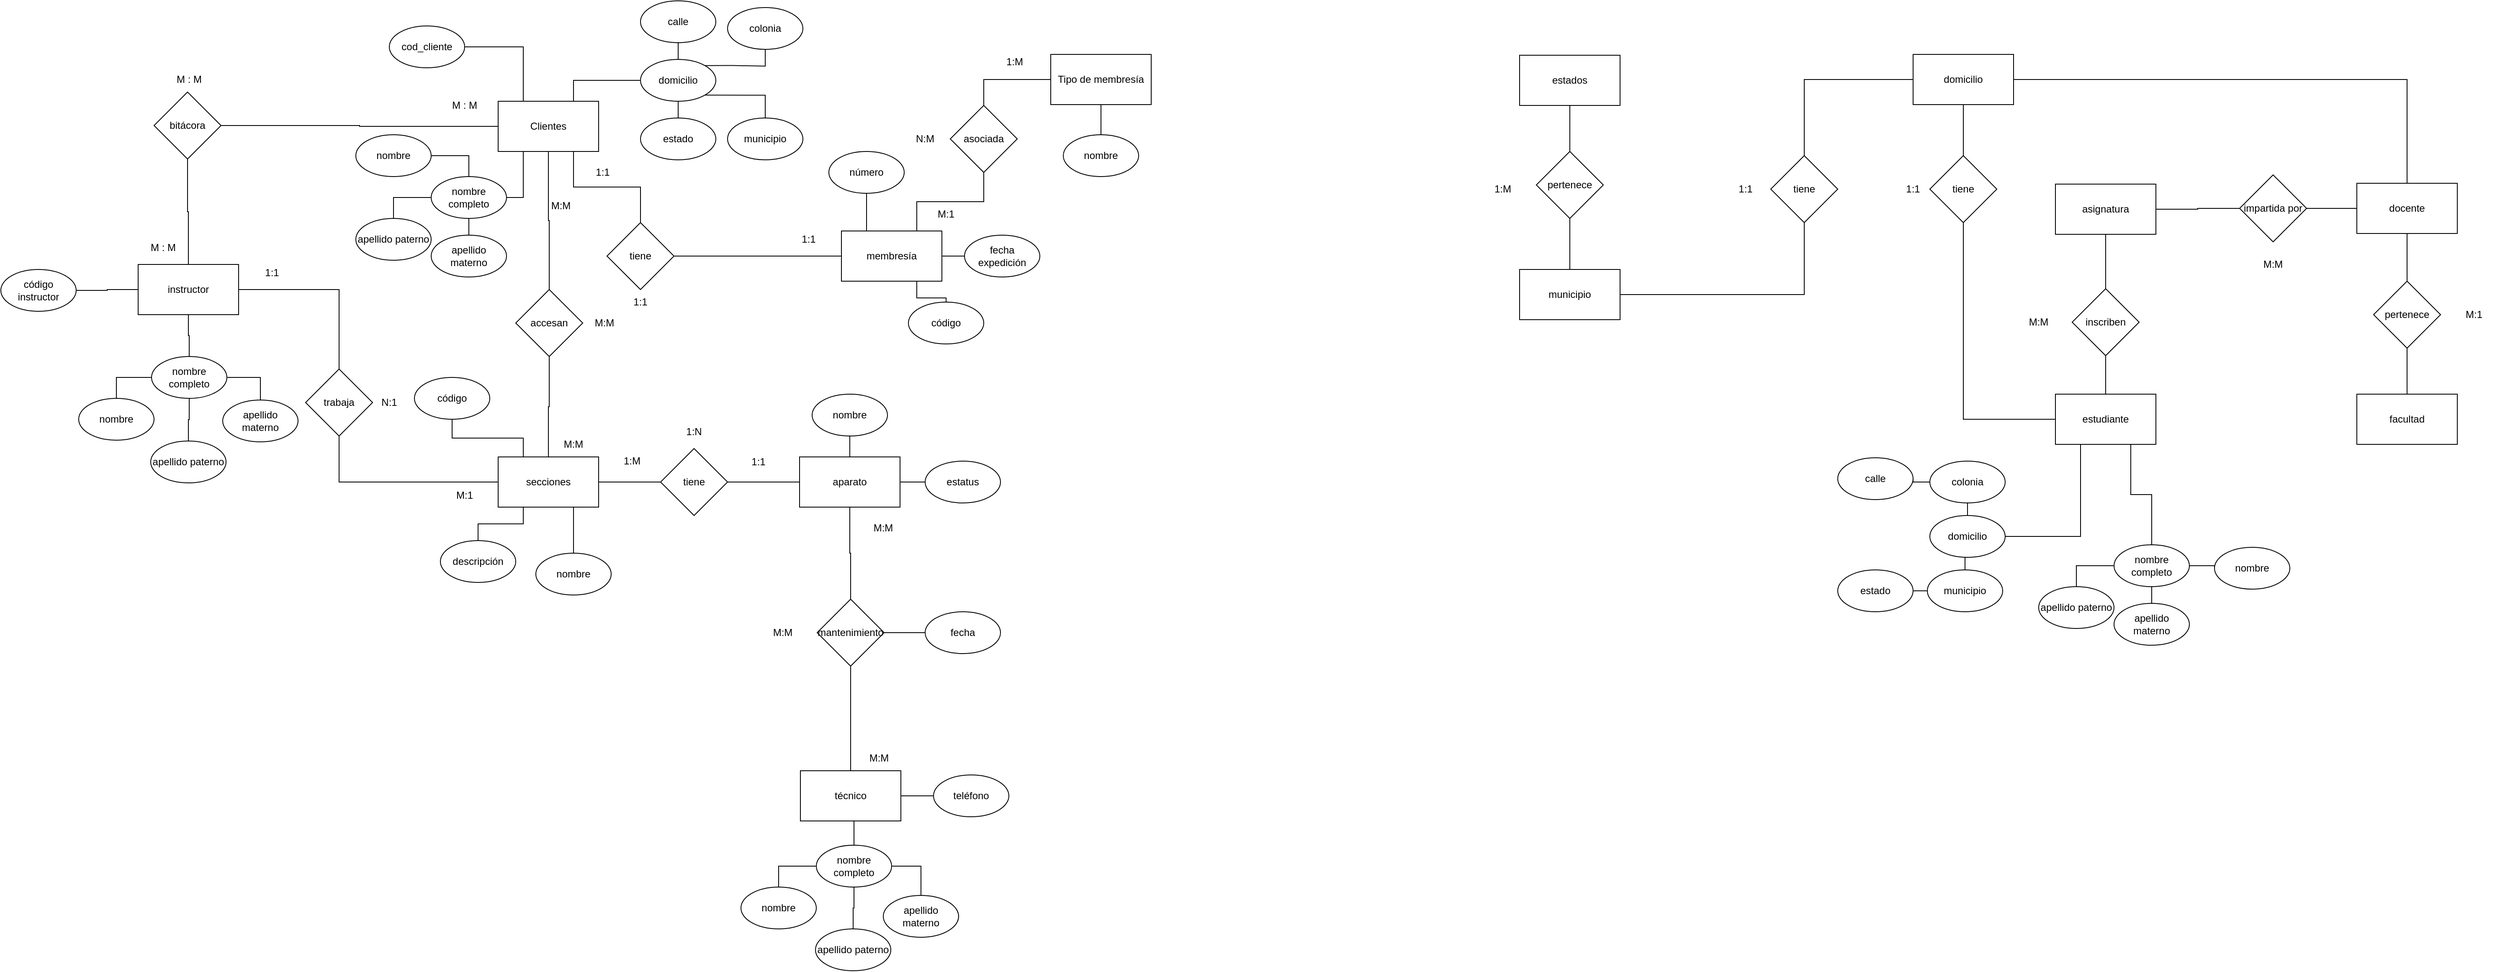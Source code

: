 <mxfile version="21.8.0" type="github">
  <diagram name="Página-1" id="7YKBeNeSrd8kUBBIa9eB">
    <mxGraphModel dx="2087" dy="755" grid="1" gridSize="10" guides="1" tooltips="1" connect="1" arrows="1" fold="1" page="1" pageScale="1" pageWidth="827" pageHeight="1169" math="0" shadow="0">
      <root>
        <mxCell id="0" />
        <mxCell id="1" parent="0" />
        <mxCell id="PtaKLUcaH2gsu1UjFtLx-31" style="edgeStyle=orthogonalEdgeStyle;rounded=0;orthogonalLoop=1;jettySize=auto;html=1;exitX=0.25;exitY=0;exitDx=0;exitDy=0;entryX=1;entryY=0.5;entryDx=0;entryDy=0;endArrow=none;endFill=0;" edge="1" parent="1" source="PtaKLUcaH2gsu1UjFtLx-1" target="PtaKLUcaH2gsu1UjFtLx-2">
          <mxGeometry relative="1" as="geometry" />
        </mxCell>
        <mxCell id="PtaKLUcaH2gsu1UjFtLx-32" style="edgeStyle=orthogonalEdgeStyle;rounded=0;orthogonalLoop=1;jettySize=auto;html=1;exitX=0.75;exitY=0;exitDx=0;exitDy=0;entryX=0;entryY=0.5;entryDx=0;entryDy=0;endArrow=none;endFill=0;" edge="1" parent="1" source="PtaKLUcaH2gsu1UjFtLx-1" target="PtaKLUcaH2gsu1UjFtLx-3">
          <mxGeometry relative="1" as="geometry" />
        </mxCell>
        <mxCell id="PtaKLUcaH2gsu1UjFtLx-37" style="edgeStyle=orthogonalEdgeStyle;rounded=0;orthogonalLoop=1;jettySize=auto;html=1;exitX=0.25;exitY=1;exitDx=0;exitDy=0;entryX=1;entryY=0.5;entryDx=0;entryDy=0;endArrow=none;endFill=0;" edge="1" parent="1" source="PtaKLUcaH2gsu1UjFtLx-1" target="PtaKLUcaH2gsu1UjFtLx-8">
          <mxGeometry relative="1" as="geometry" />
        </mxCell>
        <mxCell id="PtaKLUcaH2gsu1UjFtLx-42" style="edgeStyle=orthogonalEdgeStyle;rounded=0;orthogonalLoop=1;jettySize=auto;html=1;exitX=0.75;exitY=1;exitDx=0;exitDy=0;entryX=0.5;entryY=0;entryDx=0;entryDy=0;endArrow=none;endFill=0;" edge="1" parent="1" source="PtaKLUcaH2gsu1UjFtLx-1" target="PtaKLUcaH2gsu1UjFtLx-41">
          <mxGeometry relative="1" as="geometry" />
        </mxCell>
        <mxCell id="PtaKLUcaH2gsu1UjFtLx-107" style="edgeStyle=orthogonalEdgeStyle;rounded=0;orthogonalLoop=1;jettySize=auto;html=1;exitX=0;exitY=0.5;exitDx=0;exitDy=0;entryX=1;entryY=0.5;entryDx=0;entryDy=0;endArrow=none;endFill=0;" edge="1" parent="1" source="PtaKLUcaH2gsu1UjFtLx-1" target="PtaKLUcaH2gsu1UjFtLx-106">
          <mxGeometry relative="1" as="geometry" />
        </mxCell>
        <mxCell id="PtaKLUcaH2gsu1UjFtLx-1" value="Clientes" style="rounded=0;whiteSpace=wrap;html=1;" vertex="1" parent="1">
          <mxGeometry x="180" y="130" width="120" height="60" as="geometry" />
        </mxCell>
        <mxCell id="PtaKLUcaH2gsu1UjFtLx-2" value="cod_cliente" style="ellipse;whiteSpace=wrap;html=1;" vertex="1" parent="1">
          <mxGeometry x="50" y="40" width="90" height="50" as="geometry" />
        </mxCell>
        <mxCell id="PtaKLUcaH2gsu1UjFtLx-34" style="edgeStyle=orthogonalEdgeStyle;rounded=0;orthogonalLoop=1;jettySize=auto;html=1;exitX=0.5;exitY=1;exitDx=0;exitDy=0;entryX=0.5;entryY=0;entryDx=0;entryDy=0;endArrow=none;endFill=0;" edge="1" parent="1" source="PtaKLUcaH2gsu1UjFtLx-3" target="PtaKLUcaH2gsu1UjFtLx-7">
          <mxGeometry relative="1" as="geometry" />
        </mxCell>
        <mxCell id="PtaKLUcaH2gsu1UjFtLx-35" style="edgeStyle=orthogonalEdgeStyle;rounded=0;orthogonalLoop=1;jettySize=auto;html=1;exitX=1;exitY=0;exitDx=0;exitDy=0;entryX=0.5;entryY=1;entryDx=0;entryDy=0;endArrow=none;endFill=0;" edge="1" parent="1" source="PtaKLUcaH2gsu1UjFtLx-3" target="PtaKLUcaH2gsu1UjFtLx-5">
          <mxGeometry relative="1" as="geometry" />
        </mxCell>
        <mxCell id="PtaKLUcaH2gsu1UjFtLx-36" style="edgeStyle=orthogonalEdgeStyle;rounded=0;orthogonalLoop=1;jettySize=auto;html=1;exitX=1;exitY=1;exitDx=0;exitDy=0;entryX=0.5;entryY=0;entryDx=0;entryDy=0;endArrow=none;endFill=0;" edge="1" parent="1" source="PtaKLUcaH2gsu1UjFtLx-3" target="PtaKLUcaH2gsu1UjFtLx-6">
          <mxGeometry relative="1" as="geometry" />
        </mxCell>
        <mxCell id="PtaKLUcaH2gsu1UjFtLx-3" value="domicilio" style="ellipse;whiteSpace=wrap;html=1;" vertex="1" parent="1">
          <mxGeometry x="350" y="80" width="90" height="50" as="geometry" />
        </mxCell>
        <mxCell id="PtaKLUcaH2gsu1UjFtLx-33" style="edgeStyle=orthogonalEdgeStyle;rounded=0;orthogonalLoop=1;jettySize=auto;html=1;exitX=0.5;exitY=1;exitDx=0;exitDy=0;entryX=0.5;entryY=0;entryDx=0;entryDy=0;endArrow=none;endFill=0;" edge="1" parent="1" source="PtaKLUcaH2gsu1UjFtLx-4" target="PtaKLUcaH2gsu1UjFtLx-3">
          <mxGeometry relative="1" as="geometry" />
        </mxCell>
        <mxCell id="PtaKLUcaH2gsu1UjFtLx-4" value="calle" style="ellipse;whiteSpace=wrap;html=1;" vertex="1" parent="1">
          <mxGeometry x="350" y="10" width="90" height="50" as="geometry" />
        </mxCell>
        <mxCell id="PtaKLUcaH2gsu1UjFtLx-5" value="colonia" style="ellipse;whiteSpace=wrap;html=1;" vertex="1" parent="1">
          <mxGeometry x="454" y="18" width="90" height="50" as="geometry" />
        </mxCell>
        <mxCell id="PtaKLUcaH2gsu1UjFtLx-6" value="municipio" style="ellipse;whiteSpace=wrap;html=1;" vertex="1" parent="1">
          <mxGeometry x="454" y="150" width="90" height="50" as="geometry" />
        </mxCell>
        <mxCell id="PtaKLUcaH2gsu1UjFtLx-7" value="estado" style="ellipse;whiteSpace=wrap;html=1;" vertex="1" parent="1">
          <mxGeometry x="350" y="150" width="90" height="50" as="geometry" />
        </mxCell>
        <mxCell id="PtaKLUcaH2gsu1UjFtLx-39" style="edgeStyle=orthogonalEdgeStyle;rounded=0;orthogonalLoop=1;jettySize=auto;html=1;exitX=0;exitY=0.5;exitDx=0;exitDy=0;endArrow=none;endFill=0;" edge="1" parent="1" source="PtaKLUcaH2gsu1UjFtLx-8" target="PtaKLUcaH2gsu1UjFtLx-10">
          <mxGeometry relative="1" as="geometry" />
        </mxCell>
        <mxCell id="PtaKLUcaH2gsu1UjFtLx-40" style="edgeStyle=orthogonalEdgeStyle;rounded=0;orthogonalLoop=1;jettySize=auto;html=1;exitX=0.5;exitY=1;exitDx=0;exitDy=0;entryX=0.5;entryY=0;entryDx=0;entryDy=0;endArrow=none;endFill=0;" edge="1" parent="1" source="PtaKLUcaH2gsu1UjFtLx-8" target="PtaKLUcaH2gsu1UjFtLx-11">
          <mxGeometry relative="1" as="geometry" />
        </mxCell>
        <mxCell id="PtaKLUcaH2gsu1UjFtLx-8" value="nombre completo" style="ellipse;whiteSpace=wrap;html=1;" vertex="1" parent="1">
          <mxGeometry x="100" y="220" width="90" height="50" as="geometry" />
        </mxCell>
        <mxCell id="PtaKLUcaH2gsu1UjFtLx-38" style="edgeStyle=orthogonalEdgeStyle;rounded=0;orthogonalLoop=1;jettySize=auto;html=1;exitX=1;exitY=0.5;exitDx=0;exitDy=0;entryX=0.5;entryY=0;entryDx=0;entryDy=0;endArrow=none;endFill=0;" edge="1" parent="1" source="PtaKLUcaH2gsu1UjFtLx-9" target="PtaKLUcaH2gsu1UjFtLx-8">
          <mxGeometry relative="1" as="geometry" />
        </mxCell>
        <mxCell id="PtaKLUcaH2gsu1UjFtLx-9" value="nombre" style="ellipse;whiteSpace=wrap;html=1;" vertex="1" parent="1">
          <mxGeometry x="10" y="170" width="90" height="50" as="geometry" />
        </mxCell>
        <mxCell id="PtaKLUcaH2gsu1UjFtLx-10" value="apellido paterno" style="ellipse;whiteSpace=wrap;html=1;" vertex="1" parent="1">
          <mxGeometry x="10" y="270" width="90" height="50" as="geometry" />
        </mxCell>
        <mxCell id="PtaKLUcaH2gsu1UjFtLx-11" value="apellido materno" style="ellipse;whiteSpace=wrap;html=1;" vertex="1" parent="1">
          <mxGeometry x="100" y="290" width="90" height="50" as="geometry" />
        </mxCell>
        <mxCell id="PtaKLUcaH2gsu1UjFtLx-47" style="edgeStyle=orthogonalEdgeStyle;rounded=0;orthogonalLoop=1;jettySize=auto;html=1;exitX=1;exitY=0.5;exitDx=0;exitDy=0;entryX=0;entryY=0.5;entryDx=0;entryDy=0;endArrow=none;endFill=0;" edge="1" parent="1" source="PtaKLUcaH2gsu1UjFtLx-12" target="PtaKLUcaH2gsu1UjFtLx-14">
          <mxGeometry relative="1" as="geometry" />
        </mxCell>
        <mxCell id="PtaKLUcaH2gsu1UjFtLx-48" style="edgeStyle=orthogonalEdgeStyle;rounded=0;orthogonalLoop=1;jettySize=auto;html=1;exitX=0.75;exitY=1;exitDx=0;exitDy=0;endArrow=none;endFill=0;" edge="1" parent="1" source="PtaKLUcaH2gsu1UjFtLx-12" target="PtaKLUcaH2gsu1UjFtLx-21">
          <mxGeometry relative="1" as="geometry" />
        </mxCell>
        <mxCell id="PtaKLUcaH2gsu1UjFtLx-12" value="membresía" style="rounded=0;whiteSpace=wrap;html=1;" vertex="1" parent="1">
          <mxGeometry x="590" y="285" width="120" height="60" as="geometry" />
        </mxCell>
        <mxCell id="PtaKLUcaH2gsu1UjFtLx-45" style="edgeStyle=orthogonalEdgeStyle;rounded=0;orthogonalLoop=1;jettySize=auto;html=1;exitX=0.5;exitY=1;exitDx=0;exitDy=0;entryX=0.25;entryY=0;entryDx=0;entryDy=0;endArrow=none;endFill=0;" edge="1" parent="1" source="PtaKLUcaH2gsu1UjFtLx-13" target="PtaKLUcaH2gsu1UjFtLx-12">
          <mxGeometry relative="1" as="geometry" />
        </mxCell>
        <mxCell id="PtaKLUcaH2gsu1UjFtLx-13" value="número" style="ellipse;whiteSpace=wrap;html=1;" vertex="1" parent="1">
          <mxGeometry x="575" y="190" width="90" height="50" as="geometry" />
        </mxCell>
        <mxCell id="PtaKLUcaH2gsu1UjFtLx-14" value="fecha expedición" style="ellipse;whiteSpace=wrap;html=1;" vertex="1" parent="1">
          <mxGeometry x="737" y="290" width="90" height="50" as="geometry" />
        </mxCell>
        <mxCell id="PtaKLUcaH2gsu1UjFtLx-60" style="edgeStyle=orthogonalEdgeStyle;rounded=0;orthogonalLoop=1;jettySize=auto;html=1;exitX=1;exitY=0.5;exitDx=0;exitDy=0;endArrow=none;endFill=0;" edge="1" parent="1" source="PtaKLUcaH2gsu1UjFtLx-16">
          <mxGeometry relative="1" as="geometry">
            <mxPoint x="380" y="585" as="targetPoint" />
          </mxGeometry>
        </mxCell>
        <mxCell id="PtaKLUcaH2gsu1UjFtLx-102" style="edgeStyle=orthogonalEdgeStyle;rounded=0;orthogonalLoop=1;jettySize=auto;html=1;exitX=0.25;exitY=1;exitDx=0;exitDy=0;entryX=0.5;entryY=0;entryDx=0;entryDy=0;endArrow=none;endFill=0;" edge="1" parent="1" source="PtaKLUcaH2gsu1UjFtLx-16" target="PtaKLUcaH2gsu1UjFtLx-19">
          <mxGeometry relative="1" as="geometry" />
        </mxCell>
        <mxCell id="PtaKLUcaH2gsu1UjFtLx-104" style="edgeStyle=orthogonalEdgeStyle;rounded=0;orthogonalLoop=1;jettySize=auto;html=1;exitX=0;exitY=0.5;exitDx=0;exitDy=0;entryX=0.5;entryY=1;entryDx=0;entryDy=0;endArrow=none;endFill=0;" edge="1" parent="1" source="PtaKLUcaH2gsu1UjFtLx-16" target="PtaKLUcaH2gsu1UjFtLx-103">
          <mxGeometry relative="1" as="geometry" />
        </mxCell>
        <mxCell id="PtaKLUcaH2gsu1UjFtLx-16" value="secciones" style="rounded=0;whiteSpace=wrap;html=1;" vertex="1" parent="1">
          <mxGeometry x="180" y="555" width="120" height="60" as="geometry" />
        </mxCell>
        <mxCell id="PtaKLUcaH2gsu1UjFtLx-54" style="edgeStyle=orthogonalEdgeStyle;rounded=0;orthogonalLoop=1;jettySize=auto;html=1;exitX=0.5;exitY=1;exitDx=0;exitDy=0;entryX=0.25;entryY=0;entryDx=0;entryDy=0;endArrow=none;endFill=0;" edge="1" parent="1" source="PtaKLUcaH2gsu1UjFtLx-17" target="PtaKLUcaH2gsu1UjFtLx-16">
          <mxGeometry relative="1" as="geometry" />
        </mxCell>
        <mxCell id="PtaKLUcaH2gsu1UjFtLx-17" value="código" style="ellipse;whiteSpace=wrap;html=1;" vertex="1" parent="1">
          <mxGeometry x="80" y="460" width="90" height="50" as="geometry" />
        </mxCell>
        <mxCell id="PtaKLUcaH2gsu1UjFtLx-87" value="" style="edgeStyle=orthogonalEdgeStyle;rounded=0;orthogonalLoop=1;jettySize=auto;html=1;endArrow=none;endFill=0;entryX=0.75;entryY=1;entryDx=0;entryDy=0;" edge="1" parent="1" source="PtaKLUcaH2gsu1UjFtLx-18" target="PtaKLUcaH2gsu1UjFtLx-16">
          <mxGeometry relative="1" as="geometry" />
        </mxCell>
        <mxCell id="PtaKLUcaH2gsu1UjFtLx-18" value="nombre" style="ellipse;whiteSpace=wrap;html=1;" vertex="1" parent="1">
          <mxGeometry x="225" y="670" width="90" height="50" as="geometry" />
        </mxCell>
        <mxCell id="PtaKLUcaH2gsu1UjFtLx-19" value="descripción" style="ellipse;whiteSpace=wrap;html=1;" vertex="1" parent="1">
          <mxGeometry x="111" y="655" width="90" height="50" as="geometry" />
        </mxCell>
        <mxCell id="PtaKLUcaH2gsu1UjFtLx-59" style="edgeStyle=orthogonalEdgeStyle;rounded=0;orthogonalLoop=1;jettySize=auto;html=1;exitX=0;exitY=0.5;exitDx=0;exitDy=0;endArrow=none;endFill=0;" edge="1" parent="1" source="PtaKLUcaH2gsu1UjFtLx-20" target="PtaKLUcaH2gsu1UjFtLx-58">
          <mxGeometry relative="1" as="geometry" />
        </mxCell>
        <mxCell id="PtaKLUcaH2gsu1UjFtLx-129" style="edgeStyle=orthogonalEdgeStyle;rounded=0;orthogonalLoop=1;jettySize=auto;html=1;exitX=0.5;exitY=1;exitDx=0;exitDy=0;endArrow=none;endFill=0;" edge="1" parent="1" source="PtaKLUcaH2gsu1UjFtLx-20" target="PtaKLUcaH2gsu1UjFtLx-75">
          <mxGeometry relative="1" as="geometry" />
        </mxCell>
        <mxCell id="PtaKLUcaH2gsu1UjFtLx-20" value="aparato" style="rounded=0;whiteSpace=wrap;html=1;" vertex="1" parent="1">
          <mxGeometry x="540" y="555" width="120" height="60" as="geometry" />
        </mxCell>
        <mxCell id="PtaKLUcaH2gsu1UjFtLx-21" value="código" style="ellipse;whiteSpace=wrap;html=1;" vertex="1" parent="1">
          <mxGeometry x="670" y="370" width="90" height="50" as="geometry" />
        </mxCell>
        <mxCell id="PtaKLUcaH2gsu1UjFtLx-56" style="edgeStyle=orthogonalEdgeStyle;rounded=0;orthogonalLoop=1;jettySize=auto;html=1;exitX=0.5;exitY=1;exitDx=0;exitDy=0;entryX=0.5;entryY=0;entryDx=0;entryDy=0;endArrow=none;endFill=0;" edge="1" parent="1" source="PtaKLUcaH2gsu1UjFtLx-22" target="PtaKLUcaH2gsu1UjFtLx-20">
          <mxGeometry relative="1" as="geometry" />
        </mxCell>
        <mxCell id="PtaKLUcaH2gsu1UjFtLx-22" value="nombre" style="ellipse;whiteSpace=wrap;html=1;" vertex="1" parent="1">
          <mxGeometry x="555" y="480" width="90" height="50" as="geometry" />
        </mxCell>
        <mxCell id="PtaKLUcaH2gsu1UjFtLx-57" style="edgeStyle=orthogonalEdgeStyle;rounded=0;orthogonalLoop=1;jettySize=auto;html=1;exitX=0;exitY=0.5;exitDx=0;exitDy=0;entryX=1;entryY=0.5;entryDx=0;entryDy=0;endArrow=none;endFill=0;" edge="1" parent="1" source="PtaKLUcaH2gsu1UjFtLx-23" target="PtaKLUcaH2gsu1UjFtLx-20">
          <mxGeometry relative="1" as="geometry" />
        </mxCell>
        <mxCell id="PtaKLUcaH2gsu1UjFtLx-23" value="estatus" style="ellipse;whiteSpace=wrap;html=1;" vertex="1" parent="1">
          <mxGeometry x="690" y="560" width="90" height="50" as="geometry" />
        </mxCell>
        <mxCell id="PtaKLUcaH2gsu1UjFtLx-109" style="edgeStyle=orthogonalEdgeStyle;rounded=0;orthogonalLoop=1;jettySize=auto;html=1;exitX=0.5;exitY=1;exitDx=0;exitDy=0;entryX=0.5;entryY=0;entryDx=0;entryDy=0;endArrow=none;endFill=0;" edge="1" parent="1" source="PtaKLUcaH2gsu1UjFtLx-24" target="PtaKLUcaH2gsu1UjFtLx-25">
          <mxGeometry relative="1" as="geometry" />
        </mxCell>
        <mxCell id="PtaKLUcaH2gsu1UjFtLx-113" style="edgeStyle=orthogonalEdgeStyle;rounded=0;orthogonalLoop=1;jettySize=auto;html=1;exitX=0;exitY=0.5;exitDx=0;exitDy=0;entryX=1;entryY=0.5;entryDx=0;entryDy=0;endArrow=none;endFill=0;" edge="1" parent="1" source="PtaKLUcaH2gsu1UjFtLx-24" target="PtaKLUcaH2gsu1UjFtLx-29">
          <mxGeometry relative="1" as="geometry" />
        </mxCell>
        <mxCell id="PtaKLUcaH2gsu1UjFtLx-24" value="instructor" style="rounded=0;whiteSpace=wrap;html=1;" vertex="1" parent="1">
          <mxGeometry x="-250" y="325" width="120" height="60" as="geometry" />
        </mxCell>
        <mxCell id="PtaKLUcaH2gsu1UjFtLx-110" style="edgeStyle=orthogonalEdgeStyle;rounded=0;orthogonalLoop=1;jettySize=auto;html=1;exitX=0;exitY=0.5;exitDx=0;exitDy=0;entryX=0.5;entryY=0;entryDx=0;entryDy=0;endArrow=none;endFill=0;" edge="1" parent="1" source="PtaKLUcaH2gsu1UjFtLx-25" target="PtaKLUcaH2gsu1UjFtLx-26">
          <mxGeometry relative="1" as="geometry" />
        </mxCell>
        <mxCell id="PtaKLUcaH2gsu1UjFtLx-111" style="edgeStyle=orthogonalEdgeStyle;rounded=0;orthogonalLoop=1;jettySize=auto;html=1;exitX=1;exitY=0.5;exitDx=0;exitDy=0;endArrow=none;endFill=0;" edge="1" parent="1" source="PtaKLUcaH2gsu1UjFtLx-25" target="PtaKLUcaH2gsu1UjFtLx-28">
          <mxGeometry relative="1" as="geometry" />
        </mxCell>
        <mxCell id="PtaKLUcaH2gsu1UjFtLx-112" style="edgeStyle=orthogonalEdgeStyle;rounded=0;orthogonalLoop=1;jettySize=auto;html=1;exitX=0.5;exitY=1;exitDx=0;exitDy=0;entryX=0.5;entryY=0;entryDx=0;entryDy=0;endArrow=none;endFill=0;" edge="1" parent="1" source="PtaKLUcaH2gsu1UjFtLx-25" target="PtaKLUcaH2gsu1UjFtLx-27">
          <mxGeometry relative="1" as="geometry" />
        </mxCell>
        <mxCell id="PtaKLUcaH2gsu1UjFtLx-25" value="nombre completo" style="ellipse;whiteSpace=wrap;html=1;" vertex="1" parent="1">
          <mxGeometry x="-234" y="435" width="90" height="50" as="geometry" />
        </mxCell>
        <mxCell id="PtaKLUcaH2gsu1UjFtLx-26" value="nombre" style="ellipse;whiteSpace=wrap;html=1;" vertex="1" parent="1">
          <mxGeometry x="-321" y="485" width="90" height="50" as="geometry" />
        </mxCell>
        <mxCell id="PtaKLUcaH2gsu1UjFtLx-27" value="apellido paterno" style="ellipse;whiteSpace=wrap;html=1;" vertex="1" parent="1">
          <mxGeometry x="-235" y="536" width="90" height="50" as="geometry" />
        </mxCell>
        <mxCell id="PtaKLUcaH2gsu1UjFtLx-28" value="apellido materno" style="ellipse;whiteSpace=wrap;html=1;" vertex="1" parent="1">
          <mxGeometry x="-149" y="487" width="90" height="50" as="geometry" />
        </mxCell>
        <mxCell id="PtaKLUcaH2gsu1UjFtLx-29" value="código instructor" style="ellipse;whiteSpace=wrap;html=1;" vertex="1" parent="1">
          <mxGeometry x="-414" y="331" width="90" height="50" as="geometry" />
        </mxCell>
        <mxCell id="PtaKLUcaH2gsu1UjFtLx-43" style="edgeStyle=orthogonalEdgeStyle;rounded=0;orthogonalLoop=1;jettySize=auto;html=1;exitX=1;exitY=0.5;exitDx=0;exitDy=0;entryX=0;entryY=0.5;entryDx=0;entryDy=0;endArrow=none;endFill=0;" edge="1" parent="1" source="PtaKLUcaH2gsu1UjFtLx-41" target="PtaKLUcaH2gsu1UjFtLx-12">
          <mxGeometry relative="1" as="geometry" />
        </mxCell>
        <mxCell id="PtaKLUcaH2gsu1UjFtLx-41" value="tiene" style="rhombus;whiteSpace=wrap;html=1;" vertex="1" parent="1">
          <mxGeometry x="310" y="275" width="80" height="80" as="geometry" />
        </mxCell>
        <mxCell id="PtaKLUcaH2gsu1UjFtLx-49" value="1:1" style="text;html=1;strokeColor=none;fillColor=none;align=center;verticalAlign=middle;whiteSpace=wrap;rounded=0;" vertex="1" parent="1">
          <mxGeometry x="521" y="280" width="60" height="30" as="geometry" />
        </mxCell>
        <mxCell id="PtaKLUcaH2gsu1UjFtLx-50" value="1:1" style="text;html=1;strokeColor=none;fillColor=none;align=center;verticalAlign=middle;whiteSpace=wrap;rounded=0;" vertex="1" parent="1">
          <mxGeometry x="275" y="200" width="60" height="30" as="geometry" />
        </mxCell>
        <mxCell id="PtaKLUcaH2gsu1UjFtLx-51" value="1:1" style="text;html=1;strokeColor=none;fillColor=none;align=center;verticalAlign=middle;whiteSpace=wrap;rounded=0;" vertex="1" parent="1">
          <mxGeometry x="320" y="355" width="60" height="30" as="geometry" />
        </mxCell>
        <mxCell id="PtaKLUcaH2gsu1UjFtLx-58" value="tiene" style="rhombus;whiteSpace=wrap;html=1;" vertex="1" parent="1">
          <mxGeometry x="374" y="545" width="80" height="80" as="geometry" />
        </mxCell>
        <mxCell id="PtaKLUcaH2gsu1UjFtLx-61" value="1:M" style="text;html=1;strokeColor=none;fillColor=none;align=center;verticalAlign=middle;whiteSpace=wrap;rounded=0;" vertex="1" parent="1">
          <mxGeometry x="310" y="545" width="60" height="30" as="geometry" />
        </mxCell>
        <mxCell id="PtaKLUcaH2gsu1UjFtLx-62" value="1:1" style="text;html=1;strokeColor=none;fillColor=none;align=center;verticalAlign=middle;whiteSpace=wrap;rounded=0;" vertex="1" parent="1">
          <mxGeometry x="461" y="546" width="60" height="30" as="geometry" />
        </mxCell>
        <mxCell id="PtaKLUcaH2gsu1UjFtLx-63" value="1:N" style="text;html=1;strokeColor=none;fillColor=none;align=center;verticalAlign=middle;whiteSpace=wrap;rounded=0;" vertex="1" parent="1">
          <mxGeometry x="384" y="510" width="60" height="30" as="geometry" />
        </mxCell>
        <mxCell id="PtaKLUcaH2gsu1UjFtLx-66" style="edgeStyle=orthogonalEdgeStyle;rounded=0;orthogonalLoop=1;jettySize=auto;html=1;exitX=1;exitY=0.5;exitDx=0;exitDy=0;entryX=0;entryY=0.5;entryDx=0;entryDy=0;endArrow=none;endFill=0;" edge="1" parent="1" source="PtaKLUcaH2gsu1UjFtLx-75" target="PtaKLUcaH2gsu1UjFtLx-65">
          <mxGeometry relative="1" as="geometry">
            <mxPoint x="661" y="775" as="sourcePoint" />
          </mxGeometry>
        </mxCell>
        <mxCell id="PtaKLUcaH2gsu1UjFtLx-65" value="fecha" style="ellipse;whiteSpace=wrap;html=1;" vertex="1" parent="1">
          <mxGeometry x="690" y="740" width="90" height="50" as="geometry" />
        </mxCell>
        <mxCell id="PtaKLUcaH2gsu1UjFtLx-71" value="M:M" style="text;html=1;strokeColor=none;fillColor=none;align=center;verticalAlign=middle;whiteSpace=wrap;rounded=0;" vertex="1" parent="1">
          <mxGeometry x="610" y="625" width="60" height="30" as="geometry" />
        </mxCell>
        <mxCell id="PtaKLUcaH2gsu1UjFtLx-73" value="M:M" style="text;html=1;strokeColor=none;fillColor=none;align=center;verticalAlign=middle;whiteSpace=wrap;rounded=0;" vertex="1" parent="1">
          <mxGeometry x="490" y="750" width="60" height="30" as="geometry" />
        </mxCell>
        <mxCell id="PtaKLUcaH2gsu1UjFtLx-83" style="edgeStyle=orthogonalEdgeStyle;rounded=0;orthogonalLoop=1;jettySize=auto;html=1;exitX=0.5;exitY=1;exitDx=0;exitDy=0;entryX=0.5;entryY=0;entryDx=0;entryDy=0;endArrow=none;endFill=0;" edge="1" parent="1" source="PtaKLUcaH2gsu1UjFtLx-74" target="PtaKLUcaH2gsu1UjFtLx-78">
          <mxGeometry relative="1" as="geometry" />
        </mxCell>
        <mxCell id="PtaKLUcaH2gsu1UjFtLx-84" style="edgeStyle=orthogonalEdgeStyle;rounded=0;orthogonalLoop=1;jettySize=auto;html=1;exitX=1;exitY=0.5;exitDx=0;exitDy=0;entryX=0;entryY=0.5;entryDx=0;entryDy=0;endArrow=none;endFill=0;" edge="1" parent="1" source="PtaKLUcaH2gsu1UjFtLx-74" target="PtaKLUcaH2gsu1UjFtLx-82">
          <mxGeometry relative="1" as="geometry" />
        </mxCell>
        <mxCell id="PtaKLUcaH2gsu1UjFtLx-74" value="técnico" style="rounded=0;whiteSpace=wrap;html=1;" vertex="1" parent="1">
          <mxGeometry x="541" y="930" width="120" height="60" as="geometry" />
        </mxCell>
        <mxCell id="PtaKLUcaH2gsu1UjFtLx-77" style="edgeStyle=orthogonalEdgeStyle;rounded=0;orthogonalLoop=1;jettySize=auto;html=1;exitX=0.5;exitY=1;exitDx=0;exitDy=0;entryX=0.5;entryY=0;entryDx=0;entryDy=0;endArrow=none;endFill=0;" edge="1" parent="1" source="PtaKLUcaH2gsu1UjFtLx-75" target="PtaKLUcaH2gsu1UjFtLx-74">
          <mxGeometry relative="1" as="geometry" />
        </mxCell>
        <mxCell id="PtaKLUcaH2gsu1UjFtLx-75" value="mantenimiento" style="rhombus;whiteSpace=wrap;html=1;" vertex="1" parent="1">
          <mxGeometry x="561" y="725" width="80" height="80" as="geometry" />
        </mxCell>
        <mxCell id="PtaKLUcaH2gsu1UjFtLx-97" style="edgeStyle=orthogonalEdgeStyle;rounded=0;orthogonalLoop=1;jettySize=auto;html=1;exitX=0;exitY=0.5;exitDx=0;exitDy=0;entryX=0.5;entryY=0;entryDx=0;entryDy=0;endArrow=none;endFill=0;" edge="1" parent="1" source="PtaKLUcaH2gsu1UjFtLx-78" target="PtaKLUcaH2gsu1UjFtLx-79">
          <mxGeometry relative="1" as="geometry" />
        </mxCell>
        <mxCell id="PtaKLUcaH2gsu1UjFtLx-98" style="edgeStyle=orthogonalEdgeStyle;rounded=0;orthogonalLoop=1;jettySize=auto;html=1;exitX=1;exitY=0.5;exitDx=0;exitDy=0;entryX=0.5;entryY=0;entryDx=0;entryDy=0;endArrow=none;endFill=0;" edge="1" parent="1" source="PtaKLUcaH2gsu1UjFtLx-78" target="PtaKLUcaH2gsu1UjFtLx-81">
          <mxGeometry relative="1" as="geometry" />
        </mxCell>
        <mxCell id="PtaKLUcaH2gsu1UjFtLx-99" style="edgeStyle=orthogonalEdgeStyle;rounded=0;orthogonalLoop=1;jettySize=auto;html=1;exitX=0.5;exitY=1;exitDx=0;exitDy=0;endArrow=none;endFill=0;" edge="1" parent="1" source="PtaKLUcaH2gsu1UjFtLx-78" target="PtaKLUcaH2gsu1UjFtLx-80">
          <mxGeometry relative="1" as="geometry" />
        </mxCell>
        <mxCell id="PtaKLUcaH2gsu1UjFtLx-78" value="nombre completo" style="ellipse;whiteSpace=wrap;html=1;" vertex="1" parent="1">
          <mxGeometry x="560" y="1019" width="90" height="50" as="geometry" />
        </mxCell>
        <mxCell id="PtaKLUcaH2gsu1UjFtLx-79" value="nombre" style="ellipse;whiteSpace=wrap;html=1;" vertex="1" parent="1">
          <mxGeometry x="470" y="1069" width="90" height="50" as="geometry" />
        </mxCell>
        <mxCell id="PtaKLUcaH2gsu1UjFtLx-80" value="apellido paterno" style="ellipse;whiteSpace=wrap;html=1;" vertex="1" parent="1">
          <mxGeometry x="559" y="1119" width="90" height="50" as="geometry" />
        </mxCell>
        <mxCell id="PtaKLUcaH2gsu1UjFtLx-81" value="apellido materno" style="ellipse;whiteSpace=wrap;html=1;" vertex="1" parent="1">
          <mxGeometry x="640" y="1079" width="90" height="50" as="geometry" />
        </mxCell>
        <mxCell id="PtaKLUcaH2gsu1UjFtLx-82" value="teléfono" style="ellipse;whiteSpace=wrap;html=1;" vertex="1" parent="1">
          <mxGeometry x="700" y="935" width="90" height="50" as="geometry" />
        </mxCell>
        <mxCell id="PtaKLUcaH2gsu1UjFtLx-86" value="M:M" style="text;html=1;strokeColor=none;fillColor=none;align=center;verticalAlign=middle;whiteSpace=wrap;rounded=0;" vertex="1" parent="1">
          <mxGeometry x="605" y="900" width="60" height="30" as="geometry" />
        </mxCell>
        <mxCell id="PtaKLUcaH2gsu1UjFtLx-89" style="edgeStyle=orthogonalEdgeStyle;rounded=0;orthogonalLoop=1;jettySize=auto;html=1;exitX=0.5;exitY=0;exitDx=0;exitDy=0;entryX=0.5;entryY=1;entryDx=0;entryDy=0;endArrow=none;endFill=0;" edge="1" parent="1" source="PtaKLUcaH2gsu1UjFtLx-88" target="PtaKLUcaH2gsu1UjFtLx-1">
          <mxGeometry relative="1" as="geometry" />
        </mxCell>
        <mxCell id="PtaKLUcaH2gsu1UjFtLx-90" style="edgeStyle=orthogonalEdgeStyle;rounded=0;orthogonalLoop=1;jettySize=auto;html=1;exitX=0.5;exitY=1;exitDx=0;exitDy=0;entryX=0.5;entryY=0;entryDx=0;entryDy=0;endArrow=none;endFill=0;" edge="1" parent="1" source="PtaKLUcaH2gsu1UjFtLx-88" target="PtaKLUcaH2gsu1UjFtLx-16">
          <mxGeometry relative="1" as="geometry" />
        </mxCell>
        <mxCell id="PtaKLUcaH2gsu1UjFtLx-88" value="accesan" style="rhombus;whiteSpace=wrap;html=1;" vertex="1" parent="1">
          <mxGeometry x="201" y="355" width="80" height="80" as="geometry" />
        </mxCell>
        <mxCell id="PtaKLUcaH2gsu1UjFtLx-91" value="M:M" style="text;html=1;strokeColor=none;fillColor=none;align=center;verticalAlign=middle;whiteSpace=wrap;rounded=0;" vertex="1" parent="1">
          <mxGeometry x="225" y="240" width="60" height="30" as="geometry" />
        </mxCell>
        <mxCell id="PtaKLUcaH2gsu1UjFtLx-92" value="M:M" style="text;html=1;strokeColor=none;fillColor=none;align=center;verticalAlign=middle;whiteSpace=wrap;rounded=0;" vertex="1" parent="1">
          <mxGeometry x="240" y="525" width="60" height="30" as="geometry" />
        </mxCell>
        <mxCell id="PtaKLUcaH2gsu1UjFtLx-93" value="M:M" style="text;html=1;strokeColor=none;fillColor=none;align=center;verticalAlign=middle;whiteSpace=wrap;rounded=0;" vertex="1" parent="1">
          <mxGeometry x="277" y="380" width="60" height="30" as="geometry" />
        </mxCell>
        <mxCell id="PtaKLUcaH2gsu1UjFtLx-105" style="edgeStyle=orthogonalEdgeStyle;rounded=0;orthogonalLoop=1;jettySize=auto;html=1;exitX=0.5;exitY=0;exitDx=0;exitDy=0;entryX=1;entryY=0.5;entryDx=0;entryDy=0;endArrow=none;endFill=0;" edge="1" parent="1" source="PtaKLUcaH2gsu1UjFtLx-103" target="PtaKLUcaH2gsu1UjFtLx-24">
          <mxGeometry relative="1" as="geometry" />
        </mxCell>
        <mxCell id="PtaKLUcaH2gsu1UjFtLx-103" value="trabaja" style="rhombus;whiteSpace=wrap;html=1;" vertex="1" parent="1">
          <mxGeometry x="-50" y="450" width="80" height="80" as="geometry" />
        </mxCell>
        <mxCell id="PtaKLUcaH2gsu1UjFtLx-108" style="edgeStyle=orthogonalEdgeStyle;rounded=0;orthogonalLoop=1;jettySize=auto;html=1;exitX=0.5;exitY=1;exitDx=0;exitDy=0;endArrow=none;endFill=0;" edge="1" parent="1" source="PtaKLUcaH2gsu1UjFtLx-106" target="PtaKLUcaH2gsu1UjFtLx-24">
          <mxGeometry relative="1" as="geometry" />
        </mxCell>
        <mxCell id="PtaKLUcaH2gsu1UjFtLx-106" value="bitácora" style="rhombus;whiteSpace=wrap;html=1;" vertex="1" parent="1">
          <mxGeometry x="-231" y="119" width="80" height="80" as="geometry" />
        </mxCell>
        <mxCell id="PtaKLUcaH2gsu1UjFtLx-114" value="M:1" style="text;html=1;strokeColor=none;fillColor=none;align=center;verticalAlign=middle;whiteSpace=wrap;rounded=0;" vertex="1" parent="1">
          <mxGeometry x="110" y="586" width="60" height="30" as="geometry" />
        </mxCell>
        <mxCell id="PtaKLUcaH2gsu1UjFtLx-115" value="1:1" style="text;html=1;strokeColor=none;fillColor=none;align=center;verticalAlign=middle;whiteSpace=wrap;rounded=0;" vertex="1" parent="1">
          <mxGeometry x="-120" y="320" width="60" height="30" as="geometry" />
        </mxCell>
        <mxCell id="PtaKLUcaH2gsu1UjFtLx-116" value="N:1" style="text;html=1;strokeColor=none;fillColor=none;align=center;verticalAlign=middle;whiteSpace=wrap;rounded=0;" vertex="1" parent="1">
          <mxGeometry x="20" y="475" width="60" height="30" as="geometry" />
        </mxCell>
        <mxCell id="PtaKLUcaH2gsu1UjFtLx-117" value="M : M" style="text;html=1;strokeColor=none;fillColor=none;align=center;verticalAlign=middle;whiteSpace=wrap;rounded=0;" vertex="1" parent="1">
          <mxGeometry x="-250" y="290" width="60" height="30" as="geometry" />
        </mxCell>
        <mxCell id="PtaKLUcaH2gsu1UjFtLx-118" value="M : M" style="text;html=1;strokeColor=none;fillColor=none;align=center;verticalAlign=middle;whiteSpace=wrap;rounded=0;" vertex="1" parent="1">
          <mxGeometry x="110" y="120" width="60" height="30" as="geometry" />
        </mxCell>
        <mxCell id="PtaKLUcaH2gsu1UjFtLx-119" value="M : M" style="text;html=1;strokeColor=none;fillColor=none;align=center;verticalAlign=middle;whiteSpace=wrap;rounded=0;" vertex="1" parent="1">
          <mxGeometry x="-219" y="89" width="60" height="30" as="geometry" />
        </mxCell>
        <mxCell id="PtaKLUcaH2gsu1UjFtLx-127" style="edgeStyle=orthogonalEdgeStyle;rounded=0;orthogonalLoop=1;jettySize=auto;html=1;exitX=0.5;exitY=1;exitDx=0;exitDy=0;entryX=0.5;entryY=0;entryDx=0;entryDy=0;endArrow=none;endFill=0;" edge="1" parent="1" source="PtaKLUcaH2gsu1UjFtLx-120" target="PtaKLUcaH2gsu1UjFtLx-126">
          <mxGeometry relative="1" as="geometry" />
        </mxCell>
        <mxCell id="PtaKLUcaH2gsu1UjFtLx-120" value="Tipo de membresía" style="rounded=0;whiteSpace=wrap;html=1;" vertex="1" parent="1">
          <mxGeometry x="840" y="74" width="120" height="60" as="geometry" />
        </mxCell>
        <mxCell id="PtaKLUcaH2gsu1UjFtLx-122" style="edgeStyle=orthogonalEdgeStyle;rounded=0;orthogonalLoop=1;jettySize=auto;html=1;exitX=0.5;exitY=1;exitDx=0;exitDy=0;entryX=0.75;entryY=0;entryDx=0;entryDy=0;endArrow=none;endFill=0;" edge="1" parent="1" source="PtaKLUcaH2gsu1UjFtLx-121" target="PtaKLUcaH2gsu1UjFtLx-12">
          <mxGeometry relative="1" as="geometry" />
        </mxCell>
        <mxCell id="PtaKLUcaH2gsu1UjFtLx-123" style="edgeStyle=orthogonalEdgeStyle;rounded=0;orthogonalLoop=1;jettySize=auto;html=1;exitX=0.5;exitY=0;exitDx=0;exitDy=0;entryX=0;entryY=0.5;entryDx=0;entryDy=0;endArrow=none;endFill=0;" edge="1" parent="1" source="PtaKLUcaH2gsu1UjFtLx-121" target="PtaKLUcaH2gsu1UjFtLx-120">
          <mxGeometry relative="1" as="geometry" />
        </mxCell>
        <mxCell id="PtaKLUcaH2gsu1UjFtLx-121" value="asociada" style="rhombus;whiteSpace=wrap;html=1;" vertex="1" parent="1">
          <mxGeometry x="720" y="135" width="80" height="80" as="geometry" />
        </mxCell>
        <mxCell id="PtaKLUcaH2gsu1UjFtLx-124" value="M:1" style="text;html=1;strokeColor=none;fillColor=none;align=center;verticalAlign=middle;whiteSpace=wrap;rounded=0;" vertex="1" parent="1">
          <mxGeometry x="685" y="250" width="60" height="30" as="geometry" />
        </mxCell>
        <mxCell id="PtaKLUcaH2gsu1UjFtLx-125" value="1:M" style="text;html=1;strokeColor=none;fillColor=none;align=center;verticalAlign=middle;whiteSpace=wrap;rounded=0;" vertex="1" parent="1">
          <mxGeometry x="767" y="68" width="60" height="30" as="geometry" />
        </mxCell>
        <mxCell id="PtaKLUcaH2gsu1UjFtLx-126" value="nombre" style="ellipse;whiteSpace=wrap;html=1;" vertex="1" parent="1">
          <mxGeometry x="855" y="170" width="90" height="50" as="geometry" />
        </mxCell>
        <mxCell id="PtaKLUcaH2gsu1UjFtLx-130" value="N:M" style="text;html=1;strokeColor=none;fillColor=none;align=center;verticalAlign=middle;whiteSpace=wrap;rounded=0;" vertex="1" parent="1">
          <mxGeometry x="660" y="160" width="60" height="30" as="geometry" />
        </mxCell>
        <mxCell id="PtaKLUcaH2gsu1UjFtLx-135" style="edgeStyle=orthogonalEdgeStyle;rounded=0;orthogonalLoop=1;jettySize=auto;html=1;exitX=0.5;exitY=1;exitDx=0;exitDy=0;entryX=0.5;entryY=0;entryDx=0;entryDy=0;endArrow=none;endFill=0;" edge="1" parent="1" source="PtaKLUcaH2gsu1UjFtLx-131" target="PtaKLUcaH2gsu1UjFtLx-132">
          <mxGeometry relative="1" as="geometry" />
        </mxCell>
        <mxCell id="PtaKLUcaH2gsu1UjFtLx-131" value="estados" style="rounded=0;whiteSpace=wrap;html=1;" vertex="1" parent="1">
          <mxGeometry x="1400" y="75" width="120" height="60" as="geometry" />
        </mxCell>
        <mxCell id="PtaKLUcaH2gsu1UjFtLx-136" style="edgeStyle=orthogonalEdgeStyle;rounded=0;orthogonalLoop=1;jettySize=auto;html=1;exitX=0.5;exitY=1;exitDx=0;exitDy=0;entryX=0.5;entryY=0;entryDx=0;entryDy=0;endArrow=none;endFill=0;" edge="1" parent="1" source="PtaKLUcaH2gsu1UjFtLx-132" target="PtaKLUcaH2gsu1UjFtLx-133">
          <mxGeometry relative="1" as="geometry" />
        </mxCell>
        <mxCell id="PtaKLUcaH2gsu1UjFtLx-132" value="pertenece" style="rhombus;whiteSpace=wrap;html=1;" vertex="1" parent="1">
          <mxGeometry x="1420" y="190" width="80" height="80" as="geometry" />
        </mxCell>
        <mxCell id="PtaKLUcaH2gsu1UjFtLx-133" value="municipio" style="rounded=0;whiteSpace=wrap;html=1;" vertex="1" parent="1">
          <mxGeometry x="1400" y="331" width="120" height="60" as="geometry" />
        </mxCell>
        <mxCell id="PtaKLUcaH2gsu1UjFtLx-134" value="1:M" style="text;html=1;strokeColor=none;fillColor=none;align=center;verticalAlign=middle;whiteSpace=wrap;rounded=0;" vertex="1" parent="1">
          <mxGeometry x="1350" y="220" width="60" height="30" as="geometry" />
        </mxCell>
        <mxCell id="PtaKLUcaH2gsu1UjFtLx-138" style="edgeStyle=orthogonalEdgeStyle;rounded=0;orthogonalLoop=1;jettySize=auto;html=1;exitX=0.5;exitY=1;exitDx=0;exitDy=0;entryX=1;entryY=0.5;entryDx=0;entryDy=0;endArrow=none;endFill=0;" edge="1" parent="1" source="PtaKLUcaH2gsu1UjFtLx-137" target="PtaKLUcaH2gsu1UjFtLx-133">
          <mxGeometry relative="1" as="geometry" />
        </mxCell>
        <mxCell id="PtaKLUcaH2gsu1UjFtLx-137" value="tiene" style="rhombus;whiteSpace=wrap;html=1;" vertex="1" parent="1">
          <mxGeometry x="1700" y="195" width="80" height="80" as="geometry" />
        </mxCell>
        <mxCell id="PtaKLUcaH2gsu1UjFtLx-139" value="1:1" style="text;html=1;strokeColor=none;fillColor=none;align=center;verticalAlign=middle;whiteSpace=wrap;rounded=0;" vertex="1" parent="1">
          <mxGeometry x="1640" y="220" width="60" height="30" as="geometry" />
        </mxCell>
        <mxCell id="PtaKLUcaH2gsu1UjFtLx-141" style="edgeStyle=orthogonalEdgeStyle;rounded=0;orthogonalLoop=1;jettySize=auto;html=1;exitX=0;exitY=0.5;exitDx=0;exitDy=0;entryX=0.5;entryY=0;entryDx=0;entryDy=0;endArrow=none;endFill=0;" edge="1" parent="1" source="PtaKLUcaH2gsu1UjFtLx-140" target="PtaKLUcaH2gsu1UjFtLx-137">
          <mxGeometry relative="1" as="geometry" />
        </mxCell>
        <mxCell id="PtaKLUcaH2gsu1UjFtLx-143" style="edgeStyle=orthogonalEdgeStyle;rounded=0;orthogonalLoop=1;jettySize=auto;html=1;exitX=0.5;exitY=1;exitDx=0;exitDy=0;endArrow=none;endFill=0;" edge="1" parent="1" source="PtaKLUcaH2gsu1UjFtLx-140" target="PtaKLUcaH2gsu1UjFtLx-142">
          <mxGeometry relative="1" as="geometry" />
        </mxCell>
        <mxCell id="PtaKLUcaH2gsu1UjFtLx-140" value="domicilio" style="rounded=0;whiteSpace=wrap;html=1;" vertex="1" parent="1">
          <mxGeometry x="1870" y="74" width="120" height="60" as="geometry" />
        </mxCell>
        <mxCell id="PtaKLUcaH2gsu1UjFtLx-145" style="edgeStyle=orthogonalEdgeStyle;rounded=0;orthogonalLoop=1;jettySize=auto;html=1;exitX=0.5;exitY=1;exitDx=0;exitDy=0;entryX=0;entryY=0.5;entryDx=0;entryDy=0;endArrow=none;endFill=0;" edge="1" parent="1" source="PtaKLUcaH2gsu1UjFtLx-142" target="PtaKLUcaH2gsu1UjFtLx-144">
          <mxGeometry relative="1" as="geometry" />
        </mxCell>
        <mxCell id="PtaKLUcaH2gsu1UjFtLx-142" value="tiene" style="rhombus;whiteSpace=wrap;html=1;" vertex="1" parent="1">
          <mxGeometry x="1890" y="195" width="80" height="80" as="geometry" />
        </mxCell>
        <mxCell id="PtaKLUcaH2gsu1UjFtLx-188" style="edgeStyle=orthogonalEdgeStyle;rounded=0;orthogonalLoop=1;jettySize=auto;html=1;exitX=0.75;exitY=1;exitDx=0;exitDy=0;entryX=0.5;entryY=0;entryDx=0;entryDy=0;endArrow=none;endFill=0;" edge="1" parent="1" source="PtaKLUcaH2gsu1UjFtLx-144" target="PtaKLUcaH2gsu1UjFtLx-166">
          <mxGeometry relative="1" as="geometry" />
        </mxCell>
        <mxCell id="PtaKLUcaH2gsu1UjFtLx-144" value="estudiante" style="rounded=0;whiteSpace=wrap;html=1;" vertex="1" parent="1">
          <mxGeometry x="2040" y="480" width="120" height="60" as="geometry" />
        </mxCell>
        <mxCell id="PtaKLUcaH2gsu1UjFtLx-147" style="edgeStyle=orthogonalEdgeStyle;rounded=0;orthogonalLoop=1;jettySize=auto;html=1;exitX=0.5;exitY=1;exitDx=0;exitDy=0;entryX=0.5;entryY=0;entryDx=0;entryDy=0;endArrow=none;endFill=0;" edge="1" parent="1" source="PtaKLUcaH2gsu1UjFtLx-146" target="PtaKLUcaH2gsu1UjFtLx-144">
          <mxGeometry relative="1" as="geometry" />
        </mxCell>
        <mxCell id="PtaKLUcaH2gsu1UjFtLx-146" value="inscriben" style="rhombus;whiteSpace=wrap;html=1;" vertex="1" parent="1">
          <mxGeometry x="2060" y="354" width="80" height="80" as="geometry" />
        </mxCell>
        <mxCell id="PtaKLUcaH2gsu1UjFtLx-148" value="domicilio" style="rounded=0;whiteSpace=wrap;html=1;" vertex="1" parent="1">
          <mxGeometry x="1870" y="74" width="120" height="60" as="geometry" />
        </mxCell>
        <mxCell id="PtaKLUcaH2gsu1UjFtLx-150" style="edgeStyle=orthogonalEdgeStyle;rounded=0;orthogonalLoop=1;jettySize=auto;html=1;exitX=0.5;exitY=1;exitDx=0;exitDy=0;entryX=0.5;entryY=0;entryDx=0;entryDy=0;endArrow=none;endFill=0;" edge="1" parent="1" source="PtaKLUcaH2gsu1UjFtLx-149" target="PtaKLUcaH2gsu1UjFtLx-146">
          <mxGeometry relative="1" as="geometry" />
        </mxCell>
        <mxCell id="PtaKLUcaH2gsu1UjFtLx-149" value="asignatura" style="rounded=0;whiteSpace=wrap;html=1;" vertex="1" parent="1">
          <mxGeometry x="2040" y="229" width="120" height="60" as="geometry" />
        </mxCell>
        <mxCell id="PtaKLUcaH2gsu1UjFtLx-151" value="1:1" style="text;html=1;strokeColor=none;fillColor=none;align=center;verticalAlign=middle;whiteSpace=wrap;rounded=0;" vertex="1" parent="1">
          <mxGeometry x="1840" y="220" width="60" height="30" as="geometry" />
        </mxCell>
        <mxCell id="PtaKLUcaH2gsu1UjFtLx-152" value="M:M" style="text;html=1;strokeColor=none;fillColor=none;align=center;verticalAlign=middle;whiteSpace=wrap;rounded=0;" vertex="1" parent="1">
          <mxGeometry x="1990" y="379" width="60" height="30" as="geometry" />
        </mxCell>
        <mxCell id="PtaKLUcaH2gsu1UjFtLx-154" style="edgeStyle=orthogonalEdgeStyle;rounded=0;orthogonalLoop=1;jettySize=auto;html=1;exitX=0;exitY=0.5;exitDx=0;exitDy=0;entryX=1;entryY=0.5;entryDx=0;entryDy=0;endArrow=none;endFill=0;" edge="1" parent="1" source="PtaKLUcaH2gsu1UjFtLx-153" target="PtaKLUcaH2gsu1UjFtLx-149">
          <mxGeometry relative="1" as="geometry" />
        </mxCell>
        <mxCell id="PtaKLUcaH2gsu1UjFtLx-157" style="edgeStyle=orthogonalEdgeStyle;rounded=0;orthogonalLoop=1;jettySize=auto;html=1;exitX=1;exitY=0.5;exitDx=0;exitDy=0;entryX=0;entryY=0.5;entryDx=0;entryDy=0;endArrow=none;endFill=0;" edge="1" parent="1" source="PtaKLUcaH2gsu1UjFtLx-153" target="PtaKLUcaH2gsu1UjFtLx-156">
          <mxGeometry relative="1" as="geometry" />
        </mxCell>
        <mxCell id="PtaKLUcaH2gsu1UjFtLx-153" value="impartida por" style="rhombus;whiteSpace=wrap;html=1;" vertex="1" parent="1">
          <mxGeometry x="2260" y="218" width="80" height="80" as="geometry" />
        </mxCell>
        <mxCell id="PtaKLUcaH2gsu1UjFtLx-155" value="M:M" style="text;html=1;strokeColor=none;fillColor=none;align=center;verticalAlign=middle;whiteSpace=wrap;rounded=0;" vertex="1" parent="1">
          <mxGeometry x="2270" y="310" width="60" height="30" as="geometry" />
        </mxCell>
        <mxCell id="PtaKLUcaH2gsu1UjFtLx-158" style="edgeStyle=orthogonalEdgeStyle;rounded=0;orthogonalLoop=1;jettySize=auto;html=1;exitX=0.5;exitY=0;exitDx=0;exitDy=0;entryX=1;entryY=0.5;entryDx=0;entryDy=0;endArrow=none;endFill=0;" edge="1" parent="1" source="PtaKLUcaH2gsu1UjFtLx-156" target="PtaKLUcaH2gsu1UjFtLx-148">
          <mxGeometry relative="1" as="geometry" />
        </mxCell>
        <mxCell id="PtaKLUcaH2gsu1UjFtLx-161" style="edgeStyle=orthogonalEdgeStyle;rounded=0;orthogonalLoop=1;jettySize=auto;html=1;exitX=0.5;exitY=1;exitDx=0;exitDy=0;entryX=0.5;entryY=0;entryDx=0;entryDy=0;endArrow=none;endFill=0;" edge="1" parent="1" source="PtaKLUcaH2gsu1UjFtLx-156" target="PtaKLUcaH2gsu1UjFtLx-159">
          <mxGeometry relative="1" as="geometry" />
        </mxCell>
        <mxCell id="PtaKLUcaH2gsu1UjFtLx-156" value="docente" style="rounded=0;whiteSpace=wrap;html=1;" vertex="1" parent="1">
          <mxGeometry x="2400" y="228" width="120" height="60" as="geometry" />
        </mxCell>
        <mxCell id="PtaKLUcaH2gsu1UjFtLx-163" style="edgeStyle=orthogonalEdgeStyle;rounded=0;orthogonalLoop=1;jettySize=auto;html=1;exitX=0.5;exitY=1;exitDx=0;exitDy=0;entryX=0.5;entryY=0;entryDx=0;entryDy=0;endArrow=none;endFill=0;" edge="1" parent="1" source="PtaKLUcaH2gsu1UjFtLx-159" target="PtaKLUcaH2gsu1UjFtLx-162">
          <mxGeometry relative="1" as="geometry" />
        </mxCell>
        <mxCell id="PtaKLUcaH2gsu1UjFtLx-159" value="pertenece" style="rhombus;whiteSpace=wrap;html=1;" vertex="1" parent="1">
          <mxGeometry x="2420" y="345" width="80" height="80" as="geometry" />
        </mxCell>
        <mxCell id="PtaKLUcaH2gsu1UjFtLx-160" value="M:1" style="text;html=1;strokeColor=none;fillColor=none;align=center;verticalAlign=middle;whiteSpace=wrap;rounded=0;" vertex="1" parent="1">
          <mxGeometry x="2510" y="370" width="60" height="30" as="geometry" />
        </mxCell>
        <mxCell id="PtaKLUcaH2gsu1UjFtLx-162" value="facultad" style="rounded=0;whiteSpace=wrap;html=1;" vertex="1" parent="1">
          <mxGeometry x="2400" y="480" width="120" height="60" as="geometry" />
        </mxCell>
        <mxCell id="PtaKLUcaH2gsu1UjFtLx-164" style="edgeStyle=orthogonalEdgeStyle;rounded=0;orthogonalLoop=1;jettySize=auto;html=1;exitX=0;exitY=0.5;exitDx=0;exitDy=0;endArrow=none;endFill=0;" edge="1" parent="1" source="PtaKLUcaH2gsu1UjFtLx-166" target="PtaKLUcaH2gsu1UjFtLx-169">
          <mxGeometry relative="1" as="geometry" />
        </mxCell>
        <mxCell id="PtaKLUcaH2gsu1UjFtLx-165" style="edgeStyle=orthogonalEdgeStyle;rounded=0;orthogonalLoop=1;jettySize=auto;html=1;exitX=0.5;exitY=1;exitDx=0;exitDy=0;entryX=0.5;entryY=0;entryDx=0;entryDy=0;endArrow=none;endFill=0;" edge="1" parent="1" source="PtaKLUcaH2gsu1UjFtLx-166" target="PtaKLUcaH2gsu1UjFtLx-170">
          <mxGeometry relative="1" as="geometry" />
        </mxCell>
        <mxCell id="PtaKLUcaH2gsu1UjFtLx-187" style="edgeStyle=orthogonalEdgeStyle;rounded=0;orthogonalLoop=1;jettySize=auto;html=1;exitX=1;exitY=0.5;exitDx=0;exitDy=0;entryX=0;entryY=0.5;entryDx=0;entryDy=0;endArrow=none;endFill=0;" edge="1" parent="1" source="PtaKLUcaH2gsu1UjFtLx-166" target="PtaKLUcaH2gsu1UjFtLx-168">
          <mxGeometry relative="1" as="geometry" />
        </mxCell>
        <mxCell id="PtaKLUcaH2gsu1UjFtLx-166" value="nombre completo" style="ellipse;whiteSpace=wrap;html=1;" vertex="1" parent="1">
          <mxGeometry x="2110" y="660" width="90" height="50" as="geometry" />
        </mxCell>
        <mxCell id="PtaKLUcaH2gsu1UjFtLx-168" value="nombre" style="ellipse;whiteSpace=wrap;html=1;" vertex="1" parent="1">
          <mxGeometry x="2230" y="663" width="90" height="50" as="geometry" />
        </mxCell>
        <mxCell id="PtaKLUcaH2gsu1UjFtLx-169" value="apellido paterno" style="ellipse;whiteSpace=wrap;html=1;" vertex="1" parent="1">
          <mxGeometry x="2020" y="710" width="90" height="50" as="geometry" />
        </mxCell>
        <mxCell id="PtaKLUcaH2gsu1UjFtLx-170" value="apellido materno" style="ellipse;whiteSpace=wrap;html=1;" vertex="1" parent="1">
          <mxGeometry x="2110" y="730" width="90" height="50" as="geometry" />
        </mxCell>
        <mxCell id="PtaKLUcaH2gsu1UjFtLx-183" style="edgeStyle=orthogonalEdgeStyle;rounded=0;orthogonalLoop=1;jettySize=auto;html=1;exitX=0.5;exitY=1;exitDx=0;exitDy=0;entryX=0.5;entryY=0;entryDx=0;entryDy=0;endArrow=none;endFill=0;" edge="1" parent="1" source="PtaKLUcaH2gsu1UjFtLx-175" target="PtaKLUcaH2gsu1UjFtLx-179">
          <mxGeometry relative="1" as="geometry" />
        </mxCell>
        <mxCell id="PtaKLUcaH2gsu1UjFtLx-186" style="edgeStyle=orthogonalEdgeStyle;rounded=0;orthogonalLoop=1;jettySize=auto;html=1;exitX=1;exitY=0.5;exitDx=0;exitDy=0;entryX=0.25;entryY=1;entryDx=0;entryDy=0;endArrow=none;endFill=0;" edge="1" parent="1" source="PtaKLUcaH2gsu1UjFtLx-175" target="PtaKLUcaH2gsu1UjFtLx-144">
          <mxGeometry relative="1" as="geometry" />
        </mxCell>
        <mxCell id="PtaKLUcaH2gsu1UjFtLx-175" value="domicilio" style="ellipse;whiteSpace=wrap;html=1;" vertex="1" parent="1">
          <mxGeometry x="1890" y="625" width="90" height="50" as="geometry" />
        </mxCell>
        <mxCell id="PtaKLUcaH2gsu1UjFtLx-177" value="calle" style="ellipse;whiteSpace=wrap;html=1;" vertex="1" parent="1">
          <mxGeometry x="1780" y="556" width="90" height="50" as="geometry" />
        </mxCell>
        <mxCell id="PtaKLUcaH2gsu1UjFtLx-182" style="edgeStyle=orthogonalEdgeStyle;rounded=0;orthogonalLoop=1;jettySize=auto;html=1;exitX=0.5;exitY=1;exitDx=0;exitDy=0;entryX=0.5;entryY=0;entryDx=0;entryDy=0;endArrow=none;endFill=0;" edge="1" parent="1" source="PtaKLUcaH2gsu1UjFtLx-178" target="PtaKLUcaH2gsu1UjFtLx-175">
          <mxGeometry relative="1" as="geometry" />
        </mxCell>
        <mxCell id="PtaKLUcaH2gsu1UjFtLx-184" style="edgeStyle=orthogonalEdgeStyle;rounded=0;orthogonalLoop=1;jettySize=auto;html=1;exitX=0;exitY=0.5;exitDx=0;exitDy=0;endArrow=none;endFill=0;" edge="1" parent="1" source="PtaKLUcaH2gsu1UjFtLx-178" target="PtaKLUcaH2gsu1UjFtLx-177">
          <mxGeometry relative="1" as="geometry" />
        </mxCell>
        <mxCell id="PtaKLUcaH2gsu1UjFtLx-178" value="colonia" style="ellipse;whiteSpace=wrap;html=1;" vertex="1" parent="1">
          <mxGeometry x="1890" y="560" width="90" height="50" as="geometry" />
        </mxCell>
        <mxCell id="PtaKLUcaH2gsu1UjFtLx-185" style="edgeStyle=orthogonalEdgeStyle;rounded=0;orthogonalLoop=1;jettySize=auto;html=1;exitX=0;exitY=0.5;exitDx=0;exitDy=0;endArrow=none;endFill=0;" edge="1" parent="1" source="PtaKLUcaH2gsu1UjFtLx-179" target="PtaKLUcaH2gsu1UjFtLx-180">
          <mxGeometry relative="1" as="geometry" />
        </mxCell>
        <mxCell id="PtaKLUcaH2gsu1UjFtLx-179" value="municipio" style="ellipse;whiteSpace=wrap;html=1;" vertex="1" parent="1">
          <mxGeometry x="1887" y="690" width="90" height="50" as="geometry" />
        </mxCell>
        <mxCell id="PtaKLUcaH2gsu1UjFtLx-180" value="estado" style="ellipse;whiteSpace=wrap;html=1;" vertex="1" parent="1">
          <mxGeometry x="1780" y="690" width="90" height="50" as="geometry" />
        </mxCell>
      </root>
    </mxGraphModel>
  </diagram>
</mxfile>
